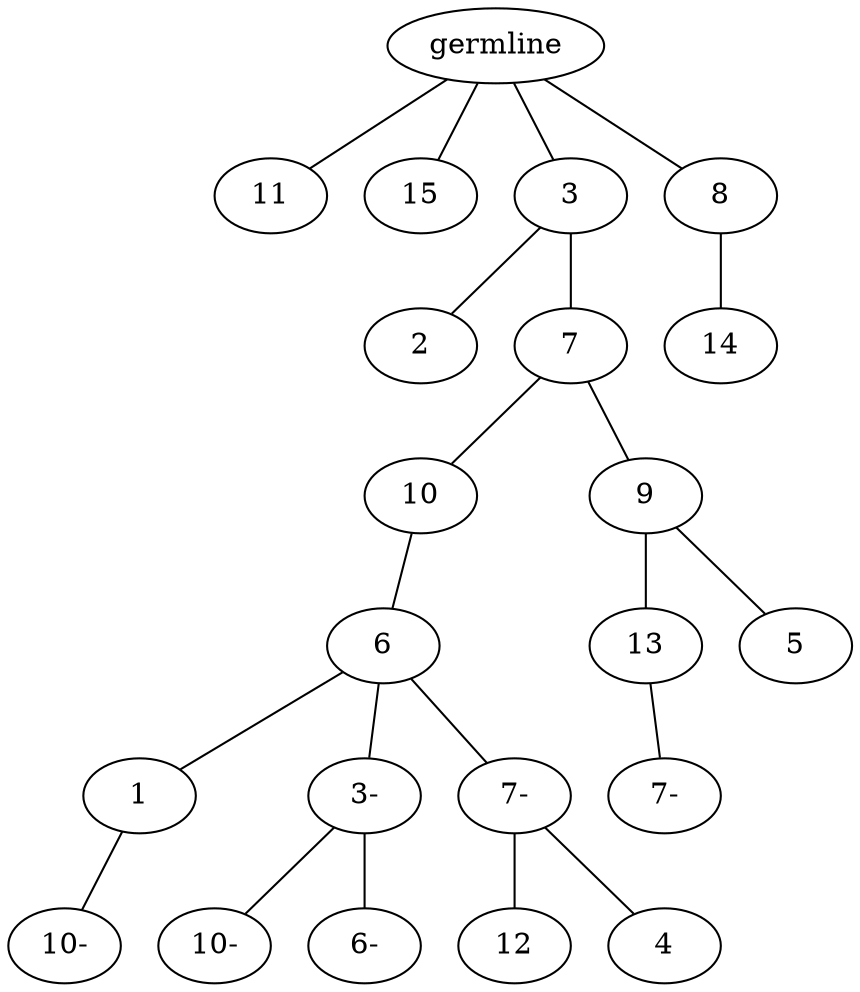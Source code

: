 graph tree {
    "139819202327312" [label="germline"];
    "139819202818208" [label="11"];
    "139819202821664" [label="15"];
    "139819202819216" [label="3"];
    "139819202818592" [label="2"];
    "139819202820752" [label="7"];
    "139819202820800" [label="10"];
    "139819202650272" [label="6"];
    "139819202651664" [label="1"];
    "139819202821184" [label="10-"];
    "139819202652624" [label="3-"];
    "139819202653056" [label="10-"];
    "139819202653488" [label="6-"];
    "139819202652768" [label="7-"];
    "139819202653968" [label="12"];
    "139819202654016" [label="4"];
    "139819202821136" [label="9"];
    "139819202651712" [label="13"];
    "139819202651808" [label="7-"];
    "139819202653392" [label="5"];
    "139819202821904" [label="8"];
    "139819202652720" [label="14"];
    "139819202327312" -- "139819202818208";
    "139819202327312" -- "139819202821664";
    "139819202327312" -- "139819202819216";
    "139819202327312" -- "139819202821904";
    "139819202819216" -- "139819202818592";
    "139819202819216" -- "139819202820752";
    "139819202820752" -- "139819202820800";
    "139819202820752" -- "139819202821136";
    "139819202820800" -- "139819202650272";
    "139819202650272" -- "139819202651664";
    "139819202650272" -- "139819202652624";
    "139819202650272" -- "139819202652768";
    "139819202651664" -- "139819202821184";
    "139819202652624" -- "139819202653056";
    "139819202652624" -- "139819202653488";
    "139819202652768" -- "139819202653968";
    "139819202652768" -- "139819202654016";
    "139819202821136" -- "139819202651712";
    "139819202821136" -- "139819202653392";
    "139819202651712" -- "139819202651808";
    "139819202821904" -- "139819202652720";
}
